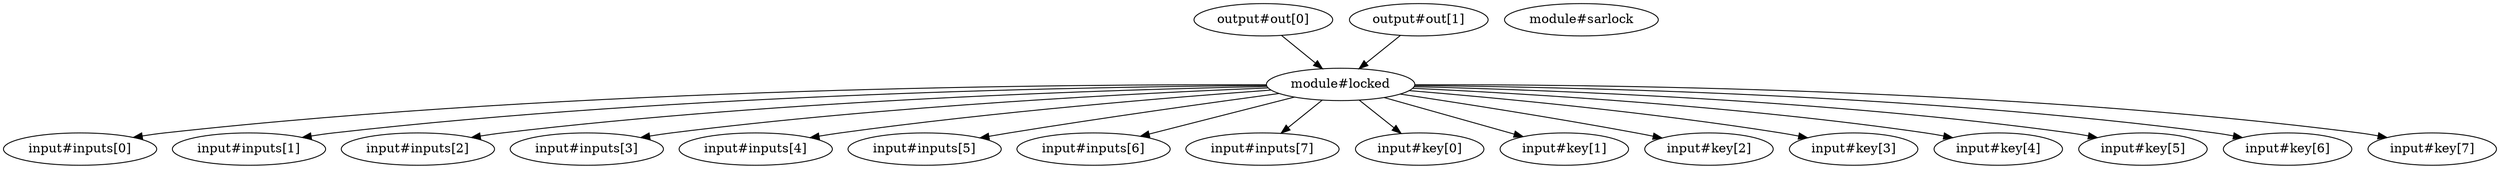 strict digraph "" {
	"module#locked"	[type=module];
	"module#locked" -> "input#inputs[0]";
	"module#locked" -> "input#inputs[1]";
	"module#locked" -> "input#inputs[2]";
	"module#locked" -> "input#inputs[3]";
	"module#locked" -> "input#inputs[4]";
	"module#locked" -> "input#inputs[5]";
	"module#locked" -> "input#inputs[6]";
	"module#locked" -> "input#inputs[7]";
	"module#locked" -> "input#key[0]";
	"module#locked" -> "input#key[1]";
	"module#locked" -> "input#key[2]";
	"module#locked" -> "input#key[3]";
	"module#locked" -> "input#key[4]";
	"module#locked" -> "input#key[5]";
	"module#locked" -> "input#key[6]";
	"module#locked" -> "input#key[7]";
	"output#out[0]" -> "module#locked";
	"output#out[1]" -> "module#locked";
	"module#sarlock"	[init_name=s1,
		type=module];
}
